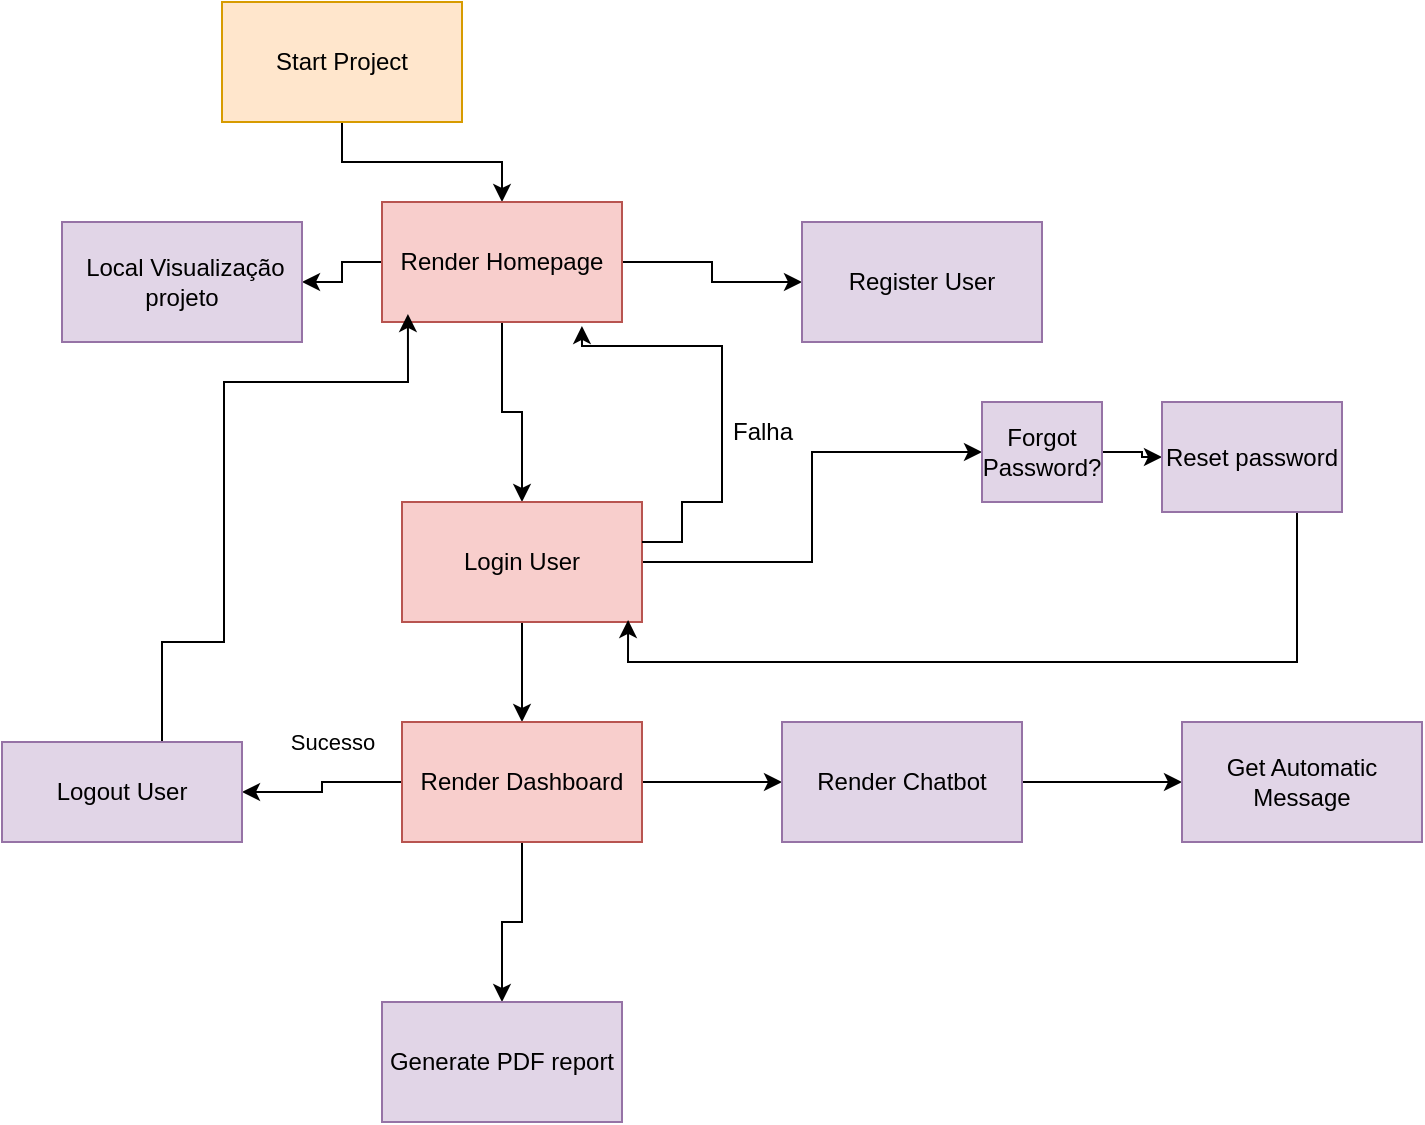 <mxfile version="24.8.3">
  <diagram name="Page-1" id="W3tap4RgRGbr3W9TcmST">
    <mxGraphModel dx="2284" dy="1798" grid="1" gridSize="10" guides="1" tooltips="1" connect="1" arrows="1" fold="1" page="1" pageScale="1" pageWidth="850" pageHeight="1100" math="0" shadow="0">
      <root>
        <mxCell id="0" />
        <mxCell id="1" parent="0" />
        <mxCell id="aUFxW7pi0zBkB7r7oZTj-3" value="" style="edgeStyle=orthogonalEdgeStyle;rounded=0;orthogonalLoop=1;jettySize=auto;html=1;" edge="1" parent="1" source="aUFxW7pi0zBkB7r7oZTj-1" target="aUFxW7pi0zBkB7r7oZTj-2">
          <mxGeometry relative="1" as="geometry" />
        </mxCell>
        <mxCell id="aUFxW7pi0zBkB7r7oZTj-1" value="&lt;div&gt;Start Project&lt;br&gt;&lt;/div&gt;" style="rounded=0;whiteSpace=wrap;html=1;fillColor=#ffe6cc;strokeColor=#d79b00;" vertex="1" parent="1">
          <mxGeometry x="30" y="-690" width="120" height="60" as="geometry" />
        </mxCell>
        <mxCell id="aUFxW7pi0zBkB7r7oZTj-5" value="" style="edgeStyle=orthogonalEdgeStyle;rounded=0;orthogonalLoop=1;jettySize=auto;html=1;" edge="1" parent="1" source="aUFxW7pi0zBkB7r7oZTj-2" target="aUFxW7pi0zBkB7r7oZTj-4">
          <mxGeometry relative="1" as="geometry" />
        </mxCell>
        <mxCell id="aUFxW7pi0zBkB7r7oZTj-7" value="" style="edgeStyle=orthogonalEdgeStyle;rounded=0;orthogonalLoop=1;jettySize=auto;html=1;" edge="1" parent="1" source="aUFxW7pi0zBkB7r7oZTj-2" target="aUFxW7pi0zBkB7r7oZTj-6">
          <mxGeometry relative="1" as="geometry" />
        </mxCell>
        <mxCell id="aUFxW7pi0zBkB7r7oZTj-9" value="" style="edgeStyle=orthogonalEdgeStyle;rounded=0;orthogonalLoop=1;jettySize=auto;html=1;" edge="1" parent="1" source="aUFxW7pi0zBkB7r7oZTj-2" target="aUFxW7pi0zBkB7r7oZTj-8">
          <mxGeometry relative="1" as="geometry" />
        </mxCell>
        <mxCell id="aUFxW7pi0zBkB7r7oZTj-2" value="Render Homepage" style="rounded=0;whiteSpace=wrap;html=1;fillColor=#f8cecc;strokeColor=#b85450;" vertex="1" parent="1">
          <mxGeometry x="110" y="-590" width="120" height="60" as="geometry" />
        </mxCell>
        <mxCell id="aUFxW7pi0zBkB7r7oZTj-4" value="&amp;nbsp;Local Visualização projeto" style="rounded=0;whiteSpace=wrap;html=1;fillColor=#e1d5e7;strokeColor=#9673a6;" vertex="1" parent="1">
          <mxGeometry x="-50" y="-580" width="120" height="60" as="geometry" />
        </mxCell>
        <mxCell id="aUFxW7pi0zBkB7r7oZTj-6" value="Register User" style="rounded=0;whiteSpace=wrap;html=1;fillColor=#e1d5e7;strokeColor=#9673a6;" vertex="1" parent="1">
          <mxGeometry x="320" y="-580" width="120" height="60" as="geometry" />
        </mxCell>
        <mxCell id="aUFxW7pi0zBkB7r7oZTj-14" value="" style="edgeStyle=orthogonalEdgeStyle;rounded=0;orthogonalLoop=1;jettySize=auto;html=1;" edge="1" parent="1" source="aUFxW7pi0zBkB7r7oZTj-8" target="aUFxW7pi0zBkB7r7oZTj-13">
          <mxGeometry relative="1" as="geometry" />
        </mxCell>
        <mxCell id="aUFxW7pi0zBkB7r7oZTj-29" value="" style="edgeStyle=orthogonalEdgeStyle;rounded=0;orthogonalLoop=1;jettySize=auto;html=1;" edge="1" parent="1" source="aUFxW7pi0zBkB7r7oZTj-8" target="aUFxW7pi0zBkB7r7oZTj-28">
          <mxGeometry relative="1" as="geometry" />
        </mxCell>
        <mxCell id="aUFxW7pi0zBkB7r7oZTj-8" value="Login User " style="rounded=0;whiteSpace=wrap;html=1;direction=west;fillColor=#f8cecc;strokeColor=#b85450;" vertex="1" parent="1">
          <mxGeometry x="120" y="-440" width="120" height="60" as="geometry" />
        </mxCell>
        <mxCell id="aUFxW7pi0zBkB7r7oZTj-11" style="edgeStyle=orthogonalEdgeStyle;rounded=0;orthogonalLoop=1;jettySize=auto;html=1;entryX=0.833;entryY=1.033;entryDx=0;entryDy=0;entryPerimeter=0;" edge="1" parent="1" source="aUFxW7pi0zBkB7r7oZTj-8" target="aUFxW7pi0zBkB7r7oZTj-2">
          <mxGeometry relative="1" as="geometry">
            <Array as="points">
              <mxPoint x="260" y="-420" />
              <mxPoint x="260" y="-440" />
              <mxPoint x="280" y="-440" />
              <mxPoint x="280" y="-518" />
            </Array>
          </mxGeometry>
        </mxCell>
        <mxCell id="aUFxW7pi0zBkB7r7oZTj-12" value="Falha" style="text;html=1;align=center;verticalAlign=middle;resizable=0;points=[];autosize=1;strokeColor=none;fillColor=none;" vertex="1" parent="1">
          <mxGeometry x="275" y="-490" width="50" height="30" as="geometry" />
        </mxCell>
        <mxCell id="aUFxW7pi0zBkB7r7oZTj-17" value="" style="edgeStyle=orthogonalEdgeStyle;rounded=0;orthogonalLoop=1;jettySize=auto;html=1;" edge="1" parent="1" source="aUFxW7pi0zBkB7r7oZTj-13" target="aUFxW7pi0zBkB7r7oZTj-16">
          <mxGeometry relative="1" as="geometry" />
        </mxCell>
        <mxCell id="aUFxW7pi0zBkB7r7oZTj-19" value="Sucesso" style="edgeLabel;html=1;align=center;verticalAlign=middle;resizable=0;points=[];" vertex="1" connectable="0" parent="aUFxW7pi0zBkB7r7oZTj-17">
          <mxGeometry x="-0.176" y="-4" relative="1" as="geometry">
            <mxPoint y="-16" as="offset" />
          </mxGeometry>
        </mxCell>
        <mxCell id="aUFxW7pi0zBkB7r7oZTj-20" style="edgeStyle=orthogonalEdgeStyle;rounded=0;orthogonalLoop=1;jettySize=auto;html=1;" edge="1" parent="1" source="aUFxW7pi0zBkB7r7oZTj-13" target="aUFxW7pi0zBkB7r7oZTj-21">
          <mxGeometry relative="1" as="geometry">
            <mxPoint x="310" y="-300" as="targetPoint" />
          </mxGeometry>
        </mxCell>
        <mxCell id="aUFxW7pi0zBkB7r7oZTj-25" value="" style="edgeStyle=orthogonalEdgeStyle;rounded=0;orthogonalLoop=1;jettySize=auto;html=1;" edge="1" parent="1" source="aUFxW7pi0zBkB7r7oZTj-13" target="aUFxW7pi0zBkB7r7oZTj-24">
          <mxGeometry relative="1" as="geometry" />
        </mxCell>
        <mxCell id="aUFxW7pi0zBkB7r7oZTj-13" value="Render Dashboard" style="rounded=0;whiteSpace=wrap;html=1;direction=west;fillColor=#f8cecc;strokeColor=#b85450;" vertex="1" parent="1">
          <mxGeometry x="120" y="-330" width="120" height="60" as="geometry" />
        </mxCell>
        <mxCell id="aUFxW7pi0zBkB7r7oZTj-18" style="edgeStyle=orthogonalEdgeStyle;rounded=0;orthogonalLoop=1;jettySize=auto;html=1;entryX=0.108;entryY=0.933;entryDx=0;entryDy=0;entryPerimeter=0;" edge="1" parent="1" target="aUFxW7pi0zBkB7r7oZTj-2">
          <mxGeometry relative="1" as="geometry">
            <mxPoint x="130" y="-500" as="targetPoint" />
            <mxPoint y="-290" as="sourcePoint" />
            <Array as="points">
              <mxPoint y="-370" />
              <mxPoint x="31" y="-370" />
              <mxPoint x="31" y="-500" />
              <mxPoint x="123" y="-500" />
            </Array>
          </mxGeometry>
        </mxCell>
        <mxCell id="aUFxW7pi0zBkB7r7oZTj-16" value="Logout User" style="rounded=0;whiteSpace=wrap;html=1;direction=west;fillColor=#e1d5e7;strokeColor=#9673a6;" vertex="1" parent="1">
          <mxGeometry x="-80" y="-320" width="120" height="50" as="geometry" />
        </mxCell>
        <mxCell id="aUFxW7pi0zBkB7r7oZTj-27" value="" style="edgeStyle=orthogonalEdgeStyle;rounded=0;orthogonalLoop=1;jettySize=auto;html=1;" edge="1" parent="1" source="aUFxW7pi0zBkB7r7oZTj-21" target="aUFxW7pi0zBkB7r7oZTj-26">
          <mxGeometry relative="1" as="geometry" />
        </mxCell>
        <mxCell id="aUFxW7pi0zBkB7r7oZTj-21" value="Render Chatbot" style="rounded=0;whiteSpace=wrap;html=1;fillColor=#e1d5e7;strokeColor=#9673a6;" vertex="1" parent="1">
          <mxGeometry x="310" y="-330" width="120" height="60" as="geometry" />
        </mxCell>
        <mxCell id="aUFxW7pi0zBkB7r7oZTj-24" value="Generate PDF report" style="rounded=0;whiteSpace=wrap;html=1;direction=west;fillColor=#e1d5e7;strokeColor=#9673a6;" vertex="1" parent="1">
          <mxGeometry x="110" y="-190" width="120" height="60" as="geometry" />
        </mxCell>
        <mxCell id="aUFxW7pi0zBkB7r7oZTj-26" value="Get Automatic Message " style="rounded=0;whiteSpace=wrap;html=1;fillColor=#e1d5e7;strokeColor=#9673a6;" vertex="1" parent="1">
          <mxGeometry x="510" y="-330" width="120" height="60" as="geometry" />
        </mxCell>
        <mxCell id="aUFxW7pi0zBkB7r7oZTj-31" value="" style="edgeStyle=orthogonalEdgeStyle;rounded=0;orthogonalLoop=1;jettySize=auto;html=1;" edge="1" parent="1" source="aUFxW7pi0zBkB7r7oZTj-28" target="aUFxW7pi0zBkB7r7oZTj-30">
          <mxGeometry relative="1" as="geometry" />
        </mxCell>
        <mxCell id="aUFxW7pi0zBkB7r7oZTj-28" value="Forgot Password?" style="rounded=0;whiteSpace=wrap;html=1;direction=west;fillColor=#e1d5e7;strokeColor=#9673a6;" vertex="1" parent="1">
          <mxGeometry x="410" y="-490" width="60" height="50" as="geometry" />
        </mxCell>
        <mxCell id="aUFxW7pi0zBkB7r7oZTj-32" style="edgeStyle=orthogonalEdgeStyle;rounded=0;orthogonalLoop=1;jettySize=auto;html=1;entryX=0.058;entryY=0.017;entryDx=0;entryDy=0;entryPerimeter=0;exitX=0.25;exitY=0;exitDx=0;exitDy=0;" edge="1" parent="1" source="aUFxW7pi0zBkB7r7oZTj-30" target="aUFxW7pi0zBkB7r7oZTj-8">
          <mxGeometry relative="1" as="geometry">
            <mxPoint x="250" y="-337.5" as="targetPoint" />
            <mxPoint x="560" y="-430" as="sourcePoint" />
          </mxGeometry>
        </mxCell>
        <mxCell id="aUFxW7pi0zBkB7r7oZTj-30" value="Reset password" style="rounded=0;whiteSpace=wrap;html=1;direction=west;fillColor=#e1d5e7;strokeColor=#9673a6;" vertex="1" parent="1">
          <mxGeometry x="500" y="-490" width="90" height="55" as="geometry" />
        </mxCell>
      </root>
    </mxGraphModel>
  </diagram>
</mxfile>
